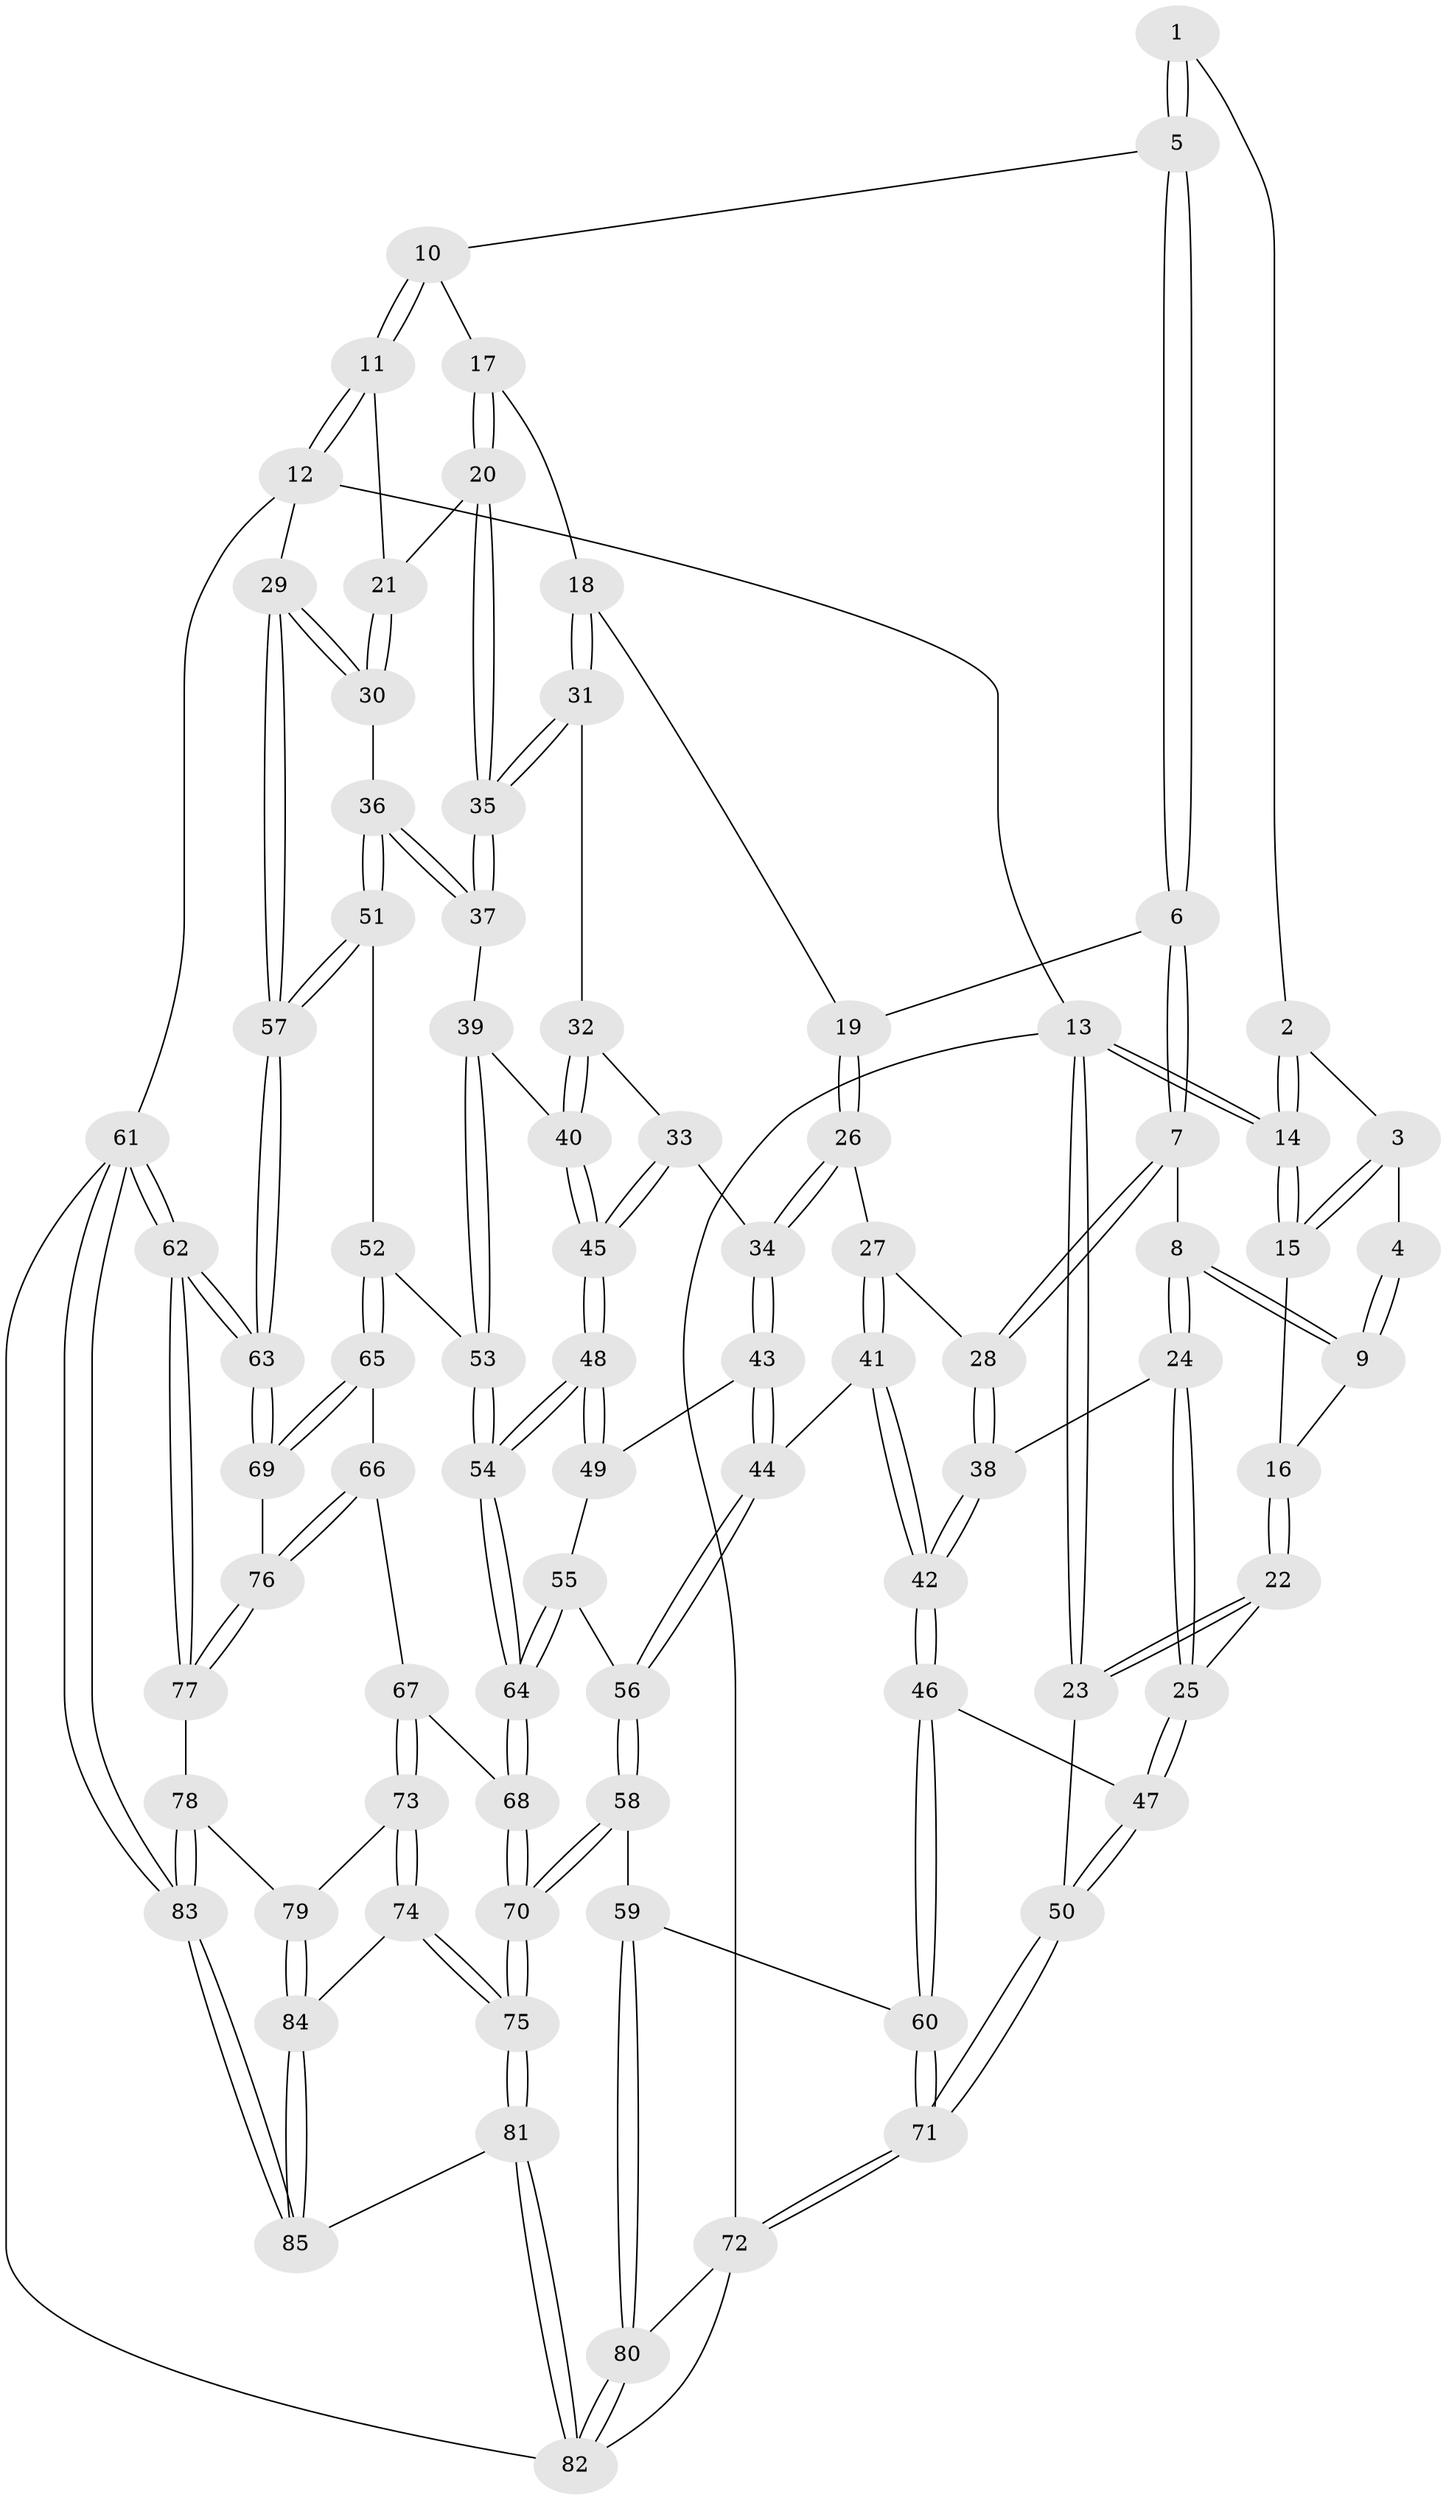 // coarse degree distribution, {6: 0.11864406779661017, 3: 0.0847457627118644, 4: 0.423728813559322, 8: 0.01694915254237288, 5: 0.3559322033898305}
// Generated by graph-tools (version 1.1) at 2025/21/03/04/25 18:21:32]
// undirected, 85 vertices, 209 edges
graph export_dot {
graph [start="1"]
  node [color=gray90,style=filled];
  1 [pos="+0.20043174801211813+0"];
  2 [pos="+0+0"];
  3 [pos="+0.08032955829910507+0.06623956939809782"];
  4 [pos="+0.1665852268797654+0.0012624468365888019"];
  5 [pos="+0.48846602809339384+0"];
  6 [pos="+0.4233667028875505+0.05323179974130814"];
  7 [pos="+0.40151785716265287+0.10446486625372334"];
  8 [pos="+0.21206741609002674+0.14706428471613536"];
  9 [pos="+0.19831440015382962+0.13925055288195434"];
  10 [pos="+0.731708219845964+0"];
  11 [pos="+1+0"];
  12 [pos="+1+0"];
  13 [pos="+0+0"];
  14 [pos="+0+0"];
  15 [pos="+0.0709245234294379+0.11571577779888333"];
  16 [pos="+0.07372413616340774+0.14072538715539568"];
  17 [pos="+0.7318431603500932+0"];
  18 [pos="+0.6776325982927449+0.18628812712393564"];
  19 [pos="+0.6331943370047455+0.19558817335168283"];
  20 [pos="+0.8385631242683836+0.20602802140054297"];
  21 [pos="+0.9095128332869675+0.20363214998875426"];
  22 [pos="+0.024660270125875457+0.18213521394789894"];
  23 [pos="+0+0.25594359216370866"];
  24 [pos="+0.1915252590271562+0.30100461193831046"];
  25 [pos="+0.17045278486673737+0.31644194575741613"];
  26 [pos="+0.524190167064758+0.26904319081088274"];
  27 [pos="+0.472960382370714+0.24752720759513452"];
  28 [pos="+0.41749886896872973+0.1873756738853042"];
  29 [pos="+1+0.24883663274231413"];
  30 [pos="+0.9559486371665916+0.24939768937798676"];
  31 [pos="+0.705641830776922+0.22927101301688343"];
  32 [pos="+0.6687416765618368+0.29264105752033476"];
  33 [pos="+0.5764295522652558+0.32656653257577145"];
  34 [pos="+0.5696104636291968+0.32687832353184737"];
  35 [pos="+0.7911497419855785+0.2564464227993081"];
  36 [pos="+0.8916439382110712+0.37691769173471795"];
  37 [pos="+0.797191093256417+0.2788676104538539"];
  38 [pos="+0.3113446949000264+0.3207762432029762"];
  39 [pos="+0.7258205039950323+0.3829350321104553"];
  40 [pos="+0.7105590342508399+0.38599086918353587"];
  41 [pos="+0.42403727229524657+0.43526121824903574"];
  42 [pos="+0.35380913072015413+0.4480244944827119"];
  43 [pos="+0.5562160714406905+0.39540125492003053"];
  44 [pos="+0.4284795500812407+0.436726194839599"];
  45 [pos="+0.6936025501745098+0.401886579250832"];
  46 [pos="+0.2626426513576299+0.5618953500757509"];
  47 [pos="+0.154779358773073+0.3432702613594637"];
  48 [pos="+0.6472881163187026+0.4971015577217794"];
  49 [pos="+0.5623757833690665+0.40423724051322935"];
  50 [pos="+0+0.459235886349883"];
  51 [pos="+0.9027083146727314+0.4257393404276684"];
  52 [pos="+0.8896616036009092+0.4370123879824745"];
  53 [pos="+0.8145092740684926+0.4309409004854537"];
  54 [pos="+0.6526813413597362+0.5467033342460452"];
  55 [pos="+0.5102174975745433+0.5081829406531904"];
  56 [pos="+0.48728822195842325+0.5058864384317272"];
  57 [pos="+1+0.4733507648461945"];
  58 [pos="+0.4325170261820371+0.6925679442389632"];
  59 [pos="+0.24489457526308686+0.6395820005070592"];
  60 [pos="+0.2412904065975016+0.6347258026819169"];
  61 [pos="+1+1"];
  62 [pos="+1+0.6762409007171166"];
  63 [pos="+1+0.6570624715519038"];
  64 [pos="+0.6525129279044235+0.5483645301254328"];
  65 [pos="+0.8469989302143031+0.5658293768972228"];
  66 [pos="+0.7527747429515227+0.6635747176731998"];
  67 [pos="+0.7018719744124957+0.6559963118671478"];
  68 [pos="+0.6765316949630268+0.6432353802707896"];
  69 [pos="+1+0.6439518371255075"];
  70 [pos="+0.47932288636620457+0.7206424224703748"];
  71 [pos="+0+0.5870612501734959"];
  72 [pos="+0+0.6717923595769385"];
  73 [pos="+0.6755731723979087+0.8024591956681189"];
  74 [pos="+0.6226312769333026+0.8924525199794752"];
  75 [pos="+0.4881037361669851+0.8996444959928793"];
  76 [pos="+0.7705185710034225+0.6806483430595968"];
  77 [pos="+0.8560539278340034+0.8073747533561074"];
  78 [pos="+0.8546018585319569+0.8272403906276372"];
  79 [pos="+0.7482509217626767+0.8981103744864818"];
  80 [pos="+0.20076072125412917+0.9604512621910877"];
  81 [pos="+0.36782505200251375+1"];
  82 [pos="+0.2524102690356158+1"];
  83 [pos="+1+1"];
  84 [pos="+0.7097303580432124+0.9482516396691751"];
  85 [pos="+0.7525436675241675+1"];
  1 -- 2;
  1 -- 5;
  1 -- 5;
  2 -- 3;
  2 -- 14;
  2 -- 14;
  3 -- 4;
  3 -- 15;
  3 -- 15;
  4 -- 9;
  4 -- 9;
  5 -- 6;
  5 -- 6;
  5 -- 10;
  6 -- 7;
  6 -- 7;
  6 -- 19;
  7 -- 8;
  7 -- 28;
  7 -- 28;
  8 -- 9;
  8 -- 9;
  8 -- 24;
  8 -- 24;
  9 -- 16;
  10 -- 11;
  10 -- 11;
  10 -- 17;
  11 -- 12;
  11 -- 12;
  11 -- 21;
  12 -- 13;
  12 -- 29;
  12 -- 61;
  13 -- 14;
  13 -- 14;
  13 -- 23;
  13 -- 23;
  13 -- 72;
  14 -- 15;
  14 -- 15;
  15 -- 16;
  16 -- 22;
  16 -- 22;
  17 -- 18;
  17 -- 20;
  17 -- 20;
  18 -- 19;
  18 -- 31;
  18 -- 31;
  19 -- 26;
  19 -- 26;
  20 -- 21;
  20 -- 35;
  20 -- 35;
  21 -- 30;
  21 -- 30;
  22 -- 23;
  22 -- 23;
  22 -- 25;
  23 -- 50;
  24 -- 25;
  24 -- 25;
  24 -- 38;
  25 -- 47;
  25 -- 47;
  26 -- 27;
  26 -- 34;
  26 -- 34;
  27 -- 28;
  27 -- 41;
  27 -- 41;
  28 -- 38;
  28 -- 38;
  29 -- 30;
  29 -- 30;
  29 -- 57;
  29 -- 57;
  30 -- 36;
  31 -- 32;
  31 -- 35;
  31 -- 35;
  32 -- 33;
  32 -- 40;
  32 -- 40;
  33 -- 34;
  33 -- 45;
  33 -- 45;
  34 -- 43;
  34 -- 43;
  35 -- 37;
  35 -- 37;
  36 -- 37;
  36 -- 37;
  36 -- 51;
  36 -- 51;
  37 -- 39;
  38 -- 42;
  38 -- 42;
  39 -- 40;
  39 -- 53;
  39 -- 53;
  40 -- 45;
  40 -- 45;
  41 -- 42;
  41 -- 42;
  41 -- 44;
  42 -- 46;
  42 -- 46;
  43 -- 44;
  43 -- 44;
  43 -- 49;
  44 -- 56;
  44 -- 56;
  45 -- 48;
  45 -- 48;
  46 -- 47;
  46 -- 60;
  46 -- 60;
  47 -- 50;
  47 -- 50;
  48 -- 49;
  48 -- 49;
  48 -- 54;
  48 -- 54;
  49 -- 55;
  50 -- 71;
  50 -- 71;
  51 -- 52;
  51 -- 57;
  51 -- 57;
  52 -- 53;
  52 -- 65;
  52 -- 65;
  53 -- 54;
  53 -- 54;
  54 -- 64;
  54 -- 64;
  55 -- 56;
  55 -- 64;
  55 -- 64;
  56 -- 58;
  56 -- 58;
  57 -- 63;
  57 -- 63;
  58 -- 59;
  58 -- 70;
  58 -- 70;
  59 -- 60;
  59 -- 80;
  59 -- 80;
  60 -- 71;
  60 -- 71;
  61 -- 62;
  61 -- 62;
  61 -- 83;
  61 -- 83;
  61 -- 82;
  62 -- 63;
  62 -- 63;
  62 -- 77;
  62 -- 77;
  63 -- 69;
  63 -- 69;
  64 -- 68;
  64 -- 68;
  65 -- 66;
  65 -- 69;
  65 -- 69;
  66 -- 67;
  66 -- 76;
  66 -- 76;
  67 -- 68;
  67 -- 73;
  67 -- 73;
  68 -- 70;
  68 -- 70;
  69 -- 76;
  70 -- 75;
  70 -- 75;
  71 -- 72;
  71 -- 72;
  72 -- 80;
  72 -- 82;
  73 -- 74;
  73 -- 74;
  73 -- 79;
  74 -- 75;
  74 -- 75;
  74 -- 84;
  75 -- 81;
  75 -- 81;
  76 -- 77;
  76 -- 77;
  77 -- 78;
  78 -- 79;
  78 -- 83;
  78 -- 83;
  79 -- 84;
  79 -- 84;
  80 -- 82;
  80 -- 82;
  81 -- 82;
  81 -- 82;
  81 -- 85;
  83 -- 85;
  83 -- 85;
  84 -- 85;
  84 -- 85;
}
